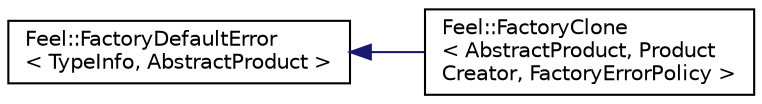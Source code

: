 digraph "Graphical Class Hierarchy"
{
 // LATEX_PDF_SIZE
  edge [fontname="Helvetica",fontsize="10",labelfontname="Helvetica",labelfontsize="10"];
  node [fontname="Helvetica",fontsize="10",shape=record];
  rankdir="LR";
  Node0 [label="Feel::FactoryDefaultError\l\< TypeInfo, AbstractProduct \>",height=0.2,width=0.4,color="black", fillcolor="white", style="filled",URL="$structFeel_1_1FactoryDefaultError.html",tooltip=" "];
  Node0 -> Node1 [dir="back",color="midnightblue",fontsize="10",style="solid",fontname="Helvetica"];
  Node1 [label="Feel::FactoryClone\l\< AbstractProduct, Product\lCreator, FactoryErrorPolicy \>",height=0.2,width=0.4,color="black", fillcolor="white", style="filled",URL="$classFeel_1_1FactoryClone.html",tooltip="Implements a generic cloning object Factory."];
}
